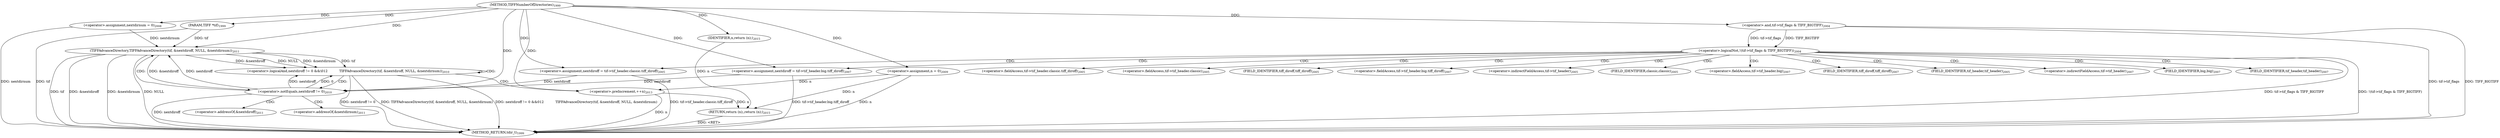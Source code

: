 digraph "TIFFNumberOfDirectories" {  
"44578" [label = <(METHOD,TIFFNumberOfDirectories)<SUB>1999</SUB>> ]
"44635" [label = <(METHOD_RETURN,tdir_t)<SUB>1999</SUB>> ]
"44579" [label = <(PARAM,TIFF *tif)<SUB>1999</SUB>> ]
"44612" [label = <(&lt;operator&gt;.assignment,nextdirnum = 0)<SUB>2008</SUB>> ]
"44615" [label = <(&lt;operator&gt;.assignment,n = 0)<SUB>2009</SUB>> ]
"44633" [label = <(RETURN,return (n);,return (n);)<SUB>2015</SUB>> ]
"44585" [label = <(&lt;operator&gt;.logicalNot,!(tif-&gt;tif_flags &amp; TIFF_BIGTIFF))<SUB>2004</SUB>> ]
"44619" [label = <(&lt;operator&gt;.logicalAnd,nextdiroff != 0 &amp;&amp;\012           TIFFAdvanceDirectory(tif, &amp;nextdiroff, NULL, &amp;nextdirnum))<SUB>2010</SUB>> ]
"44634" [label = <(IDENTIFIER,n,return (n);)<SUB>2015</SUB>> ]
"44592" [label = <(&lt;operator&gt;.assignment,nextdiroff = tif-&gt;tif_header.classic.tiff_diroff)<SUB>2005</SUB>> ]
"44631" [label = <(&lt;operator&gt;.preIncrement,++n)<SUB>2013</SUB>> ]
"44586" [label = <(&lt;operator&gt;.and,tif-&gt;tif_flags &amp; TIFF_BIGTIFF)<SUB>2004</SUB>> ]
"44603" [label = <(&lt;operator&gt;.assignment,nextdiroff = tif-&gt;tif_header.big.tiff_diroff)<SUB>2007</SUB>> ]
"44620" [label = <(&lt;operator&gt;.notEquals,nextdiroff != 0)<SUB>2010</SUB>> ]
"44623" [label = <(TIFFAdvanceDirectory,TIFFAdvanceDirectory(tif, &amp;nextdiroff, NULL, &amp;nextdirnum))<SUB>2011</SUB>> ]
"44594" [label = <(&lt;operator&gt;.fieldAccess,tif-&gt;tif_header.classic.tiff_diroff)<SUB>2005</SUB>> ]
"44625" [label = <(&lt;operator&gt;.addressOf,&amp;nextdiroff)<SUB>2011</SUB>> ]
"44628" [label = <(&lt;operator&gt;.addressOf,&amp;nextdirnum)<SUB>2011</SUB>> ]
"44595" [label = <(&lt;operator&gt;.fieldAccess,tif-&gt;tif_header.classic)<SUB>2005</SUB>> ]
"44600" [label = <(FIELD_IDENTIFIER,tiff_diroff,tiff_diroff)<SUB>2005</SUB>> ]
"44605" [label = <(&lt;operator&gt;.fieldAccess,tif-&gt;tif_header.big.tiff_diroff)<SUB>2007</SUB>> ]
"44596" [label = <(&lt;operator&gt;.indirectFieldAccess,tif-&gt;tif_header)<SUB>2005</SUB>> ]
"44599" [label = <(FIELD_IDENTIFIER,classic,classic)<SUB>2005</SUB>> ]
"44606" [label = <(&lt;operator&gt;.fieldAccess,tif-&gt;tif_header.big)<SUB>2007</SUB>> ]
"44611" [label = <(FIELD_IDENTIFIER,tiff_diroff,tiff_diroff)<SUB>2007</SUB>> ]
"44598" [label = <(FIELD_IDENTIFIER,tif_header,tif_header)<SUB>2005</SUB>> ]
"44607" [label = <(&lt;operator&gt;.indirectFieldAccess,tif-&gt;tif_header)<SUB>2007</SUB>> ]
"44610" [label = <(FIELD_IDENTIFIER,big,big)<SUB>2007</SUB>> ]
"44609" [label = <(FIELD_IDENTIFIER,tif_header,tif_header)<SUB>2007</SUB>> ]
  "44633" -> "44635"  [ label = "DDG: &lt;RET&gt;"] 
  "44579" -> "44635"  [ label = "DDG: tif"] 
  "44586" -> "44635"  [ label = "DDG: tif-&gt;tif_flags"] 
  "44585" -> "44635"  [ label = "DDG: tif-&gt;tif_flags &amp; TIFF_BIGTIFF"] 
  "44585" -> "44635"  [ label = "DDG: !(tif-&gt;tif_flags &amp; TIFF_BIGTIFF)"] 
  "44603" -> "44635"  [ label = "DDG: tif-&gt;tif_header.big.tiff_diroff"] 
  "44592" -> "44635"  [ label = "DDG: tif-&gt;tif_header.classic.tiff_diroff"] 
  "44612" -> "44635"  [ label = "DDG: nextdirnum"] 
  "44615" -> "44635"  [ label = "DDG: n"] 
  "44620" -> "44635"  [ label = "DDG: nextdiroff"] 
  "44619" -> "44635"  [ label = "DDG: nextdiroff != 0"] 
  "44623" -> "44635"  [ label = "DDG: tif"] 
  "44623" -> "44635"  [ label = "DDG: &amp;nextdiroff"] 
  "44623" -> "44635"  [ label = "DDG: &amp;nextdirnum"] 
  "44619" -> "44635"  [ label = "DDG: TIFFAdvanceDirectory(tif, &amp;nextdiroff, NULL, &amp;nextdirnum)"] 
  "44619" -> "44635"  [ label = "DDG: nextdiroff != 0 &amp;&amp;\012           TIFFAdvanceDirectory(tif, &amp;nextdiroff, NULL, &amp;nextdirnum)"] 
  "44631" -> "44635"  [ label = "DDG: n"] 
  "44623" -> "44635"  [ label = "DDG: NULL"] 
  "44586" -> "44635"  [ label = "DDG: TIFF_BIGTIFF"] 
  "44578" -> "44579"  [ label = "DDG: "] 
  "44578" -> "44612"  [ label = "DDG: "] 
  "44578" -> "44615"  [ label = "DDG: "] 
  "44634" -> "44633"  [ label = "DDG: n"] 
  "44615" -> "44633"  [ label = "DDG: n"] 
  "44631" -> "44633"  [ label = "DDG: n"] 
  "44578" -> "44634"  [ label = "DDG: "] 
  "44586" -> "44585"  [ label = "DDG: tif-&gt;tif_flags"] 
  "44586" -> "44585"  [ label = "DDG: TIFF_BIGTIFF"] 
  "44620" -> "44619"  [ label = "DDG: nextdiroff"] 
  "44620" -> "44619"  [ label = "DDG: 0"] 
  "44623" -> "44619"  [ label = "DDG: tif"] 
  "44623" -> "44619"  [ label = "DDG: &amp;nextdiroff"] 
  "44623" -> "44619"  [ label = "DDG: NULL"] 
  "44623" -> "44619"  [ label = "DDG: &amp;nextdirnum"] 
  "44578" -> "44586"  [ label = "DDG: "] 
  "44578" -> "44592"  [ label = "DDG: "] 
  "44603" -> "44620"  [ label = "DDG: nextdiroff"] 
  "44592" -> "44620"  [ label = "DDG: nextdiroff"] 
  "44623" -> "44620"  [ label = "DDG: &amp;nextdiroff"] 
  "44578" -> "44620"  [ label = "DDG: "] 
  "44579" -> "44623"  [ label = "DDG: tif"] 
  "44578" -> "44623"  [ label = "DDG: "] 
  "44620" -> "44623"  [ label = "DDG: nextdiroff"] 
  "44612" -> "44623"  [ label = "DDG: nextdirnum"] 
  "44615" -> "44631"  [ label = "DDG: n"] 
  "44578" -> "44631"  [ label = "DDG: "] 
  "44578" -> "44603"  [ label = "DDG: "] 
  "44585" -> "44605"  [ label = "CDG: "] 
  "44585" -> "44600"  [ label = "CDG: "] 
  "44585" -> "44611"  [ label = "CDG: "] 
  "44585" -> "44594"  [ label = "CDG: "] 
  "44585" -> "44592"  [ label = "CDG: "] 
  "44585" -> "44596"  [ label = "CDG: "] 
  "44585" -> "44598"  [ label = "CDG: "] 
  "44585" -> "44603"  [ label = "CDG: "] 
  "44585" -> "44607"  [ label = "CDG: "] 
  "44585" -> "44609"  [ label = "CDG: "] 
  "44585" -> "44595"  [ label = "CDG: "] 
  "44585" -> "44599"  [ label = "CDG: "] 
  "44585" -> "44610"  [ label = "CDG: "] 
  "44585" -> "44606"  [ label = "CDG: "] 
  "44619" -> "44620"  [ label = "CDG: "] 
  "44619" -> "44619"  [ label = "CDG: "] 
  "44619" -> "44631"  [ label = "CDG: "] 
  "44620" -> "44625"  [ label = "CDG: "] 
  "44620" -> "44628"  [ label = "CDG: "] 
  "44620" -> "44623"  [ label = "CDG: "] 
}
